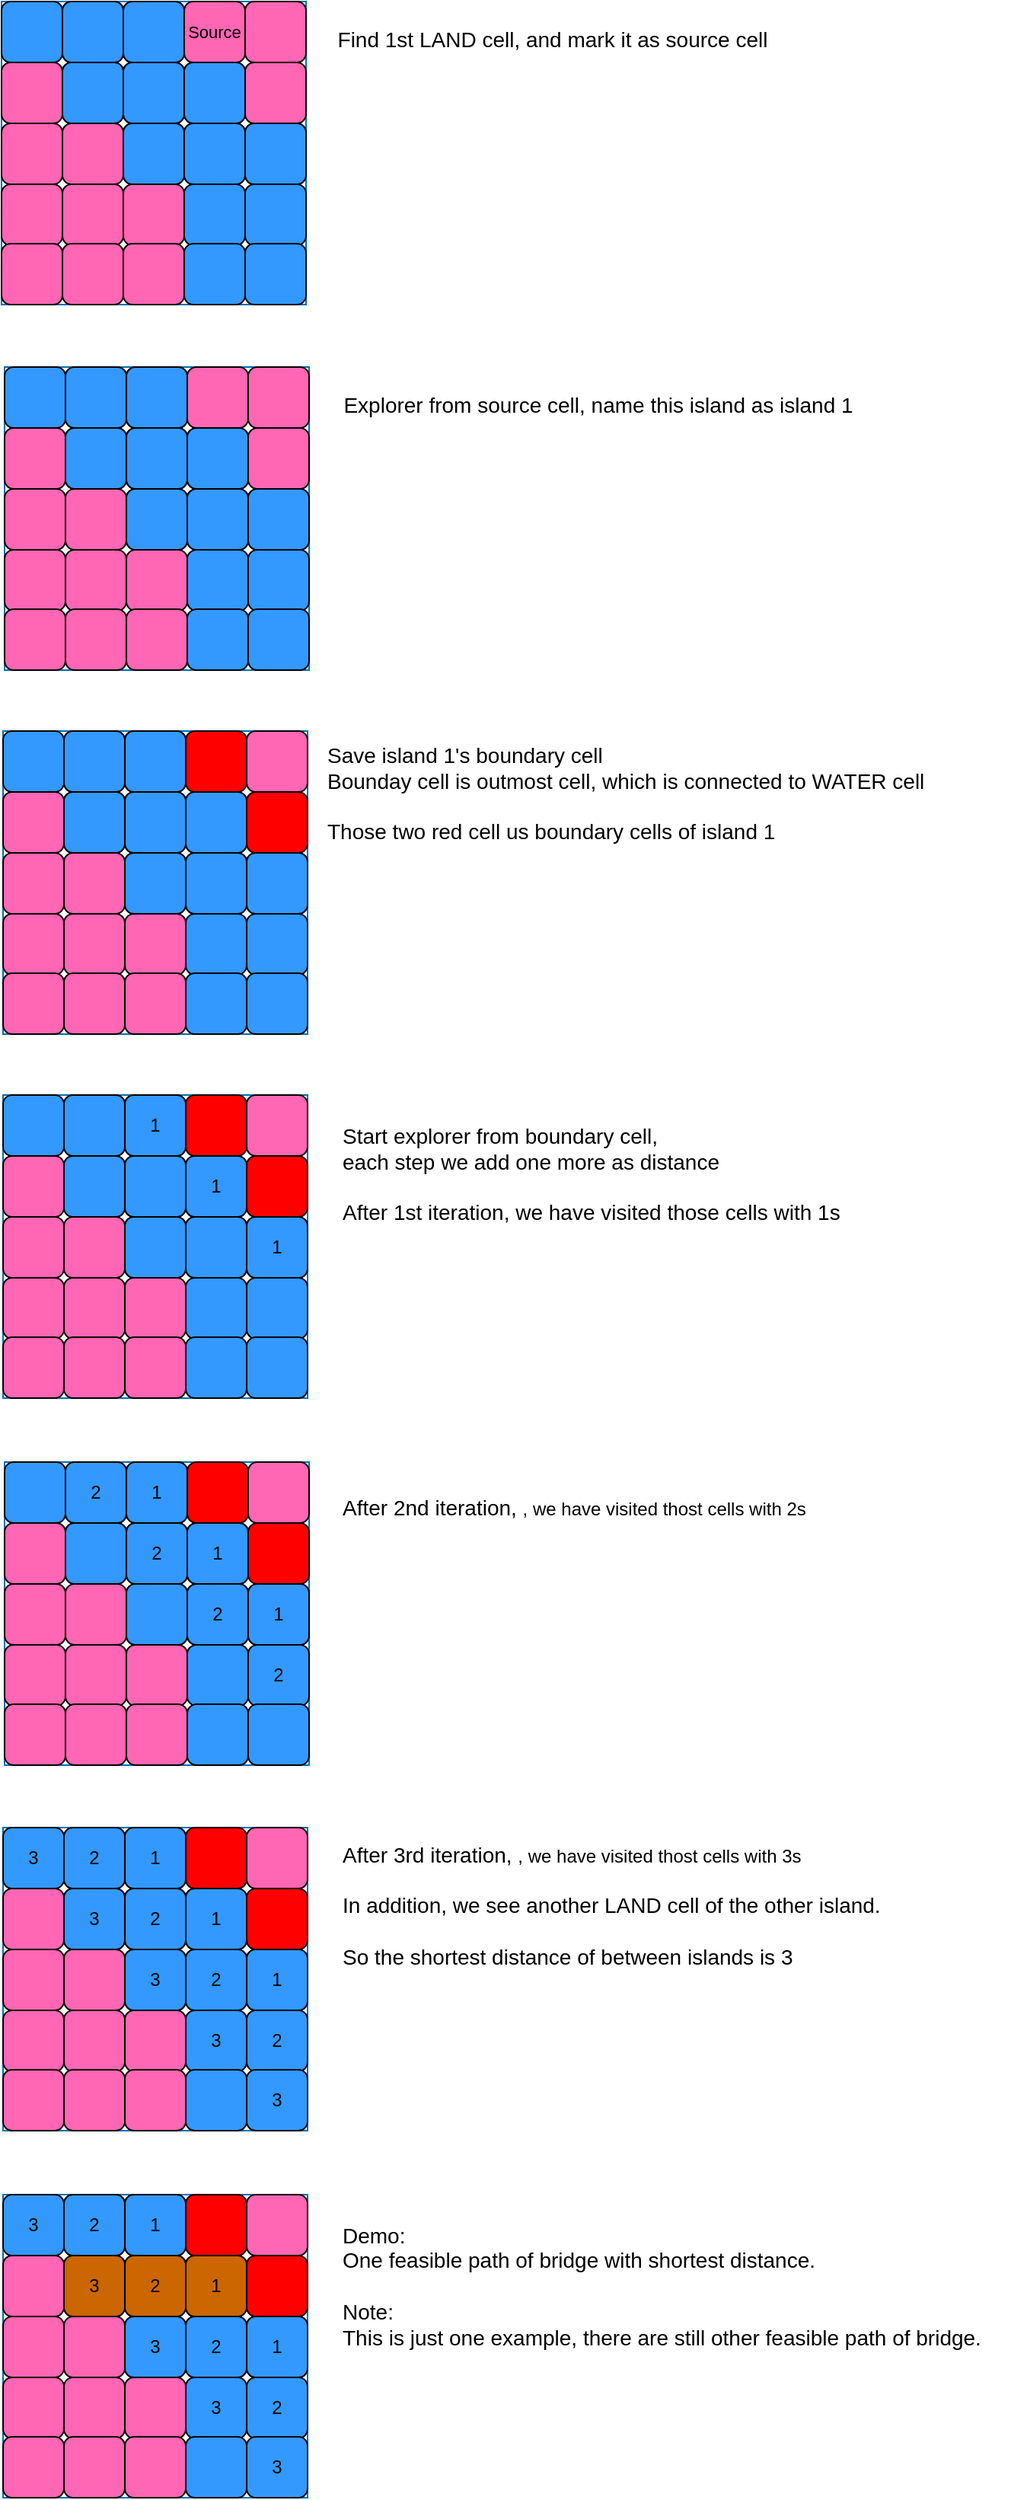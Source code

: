 <mxfile version="21.3.2" type="github">
  <diagram name="第 1 页" id="Wzm5gtQ0w-wNAZiW5i13">
    <mxGraphModel dx="794" dy="1678" grid="1" gridSize="10" guides="1" tooltips="1" connect="1" arrows="1" fold="1" page="1" pageScale="1" pageWidth="827" pageHeight="1169" background="#ffffff" math="0" shadow="0">
      <root>
        <mxCell id="0" />
        <mxCell id="1" parent="0" />
        <mxCell id="QvoT3emotdxr4RAFUpKX-26" value="" style="group;fillColor=none;fontColor=#ffffff;strokeColor=#006EAF;" vertex="1" connectable="0" parent="1">
          <mxGeometry x="240" y="120" width="200" height="199" as="geometry" />
        </mxCell>
        <mxCell id="QvoT3emotdxr4RAFUpKX-1" value="" style="rounded=1;whiteSpace=wrap;html=1;fillColor=#3399FF;" vertex="1" parent="QvoT3emotdxr4RAFUpKX-26">
          <mxGeometry x="120" y="120" width="40" height="40" as="geometry" />
        </mxCell>
        <mxCell id="QvoT3emotdxr4RAFUpKX-2" value="" style="rounded=1;whiteSpace=wrap;html=1;fillColor=#FF66B3;" vertex="1" parent="QvoT3emotdxr4RAFUpKX-26">
          <mxGeometry x="80" y="120" width="40" height="40" as="geometry" />
        </mxCell>
        <mxCell id="QvoT3emotdxr4RAFUpKX-3" value="" style="rounded=1;whiteSpace=wrap;html=1;fillColor=#FF66B3;" vertex="1" parent="QvoT3emotdxr4RAFUpKX-26">
          <mxGeometry x="40" y="120" width="40" height="40" as="geometry" />
        </mxCell>
        <mxCell id="QvoT3emotdxr4RAFUpKX-4" value="" style="rounded=1;whiteSpace=wrap;html=1;fillColor=#FF66B3;" vertex="1" parent="QvoT3emotdxr4RAFUpKX-26">
          <mxGeometry y="120" width="40" height="40" as="geometry" />
        </mxCell>
        <mxCell id="QvoT3emotdxr4RAFUpKX-5" value="" style="rounded=1;whiteSpace=wrap;html=1;fillColor=#FF66B3;" vertex="1" parent="QvoT3emotdxr4RAFUpKX-26">
          <mxGeometry y="80" width="40" height="40" as="geometry" />
        </mxCell>
        <mxCell id="QvoT3emotdxr4RAFUpKX-6" value="" style="rounded=1;whiteSpace=wrap;html=1;fillColor=#FF66B3;" vertex="1" parent="QvoT3emotdxr4RAFUpKX-26">
          <mxGeometry x="40" y="80" width="40" height="40" as="geometry" />
        </mxCell>
        <mxCell id="QvoT3emotdxr4RAFUpKX-7" value="" style="rounded=1;whiteSpace=wrap;html=1;" vertex="1" parent="QvoT3emotdxr4RAFUpKX-26">
          <mxGeometry x="80" y="80" width="40" height="40" as="geometry" />
        </mxCell>
        <mxCell id="QvoT3emotdxr4RAFUpKX-8" value="" style="rounded=1;whiteSpace=wrap;html=1;" vertex="1" parent="QvoT3emotdxr4RAFUpKX-26">
          <mxGeometry x="120" y="80" width="40" height="40" as="geometry" />
        </mxCell>
        <mxCell id="QvoT3emotdxr4RAFUpKX-9" value="" style="rounded=1;whiteSpace=wrap;html=1;" vertex="1" parent="QvoT3emotdxr4RAFUpKX-26">
          <mxGeometry x="120" y="40" width="40" height="40" as="geometry" />
        </mxCell>
        <mxCell id="QvoT3emotdxr4RAFUpKX-10" value="" style="rounded=1;whiteSpace=wrap;html=1;" vertex="1" parent="QvoT3emotdxr4RAFUpKX-26">
          <mxGeometry x="80" y="40" width="40" height="40" as="geometry" />
        </mxCell>
        <mxCell id="QvoT3emotdxr4RAFUpKX-11" value="" style="rounded=1;whiteSpace=wrap;html=1;" vertex="1" parent="QvoT3emotdxr4RAFUpKX-26">
          <mxGeometry x="40" y="40" width="40" height="40" as="geometry" />
        </mxCell>
        <mxCell id="QvoT3emotdxr4RAFUpKX-12" value="" style="rounded=1;whiteSpace=wrap;html=1;fillColor=#FF66B3;" vertex="1" parent="QvoT3emotdxr4RAFUpKX-26">
          <mxGeometry y="40" width="40" height="40" as="geometry" />
        </mxCell>
        <mxCell id="QvoT3emotdxr4RAFUpKX-13" value="" style="rounded=1;whiteSpace=wrap;html=1;fillColor=#FF66B3;" vertex="1" parent="QvoT3emotdxr4RAFUpKX-26">
          <mxGeometry x="120" width="40" height="40" as="geometry" />
        </mxCell>
        <mxCell id="QvoT3emotdxr4RAFUpKX-14" value="" style="rounded=1;whiteSpace=wrap;html=1;" vertex="1" parent="QvoT3emotdxr4RAFUpKX-26">
          <mxGeometry x="80" width="40" height="40" as="geometry" />
        </mxCell>
        <mxCell id="QvoT3emotdxr4RAFUpKX-15" value="" style="rounded=1;whiteSpace=wrap;html=1;" vertex="1" parent="QvoT3emotdxr4RAFUpKX-26">
          <mxGeometry x="40" width="40" height="40" as="geometry" />
        </mxCell>
        <mxCell id="QvoT3emotdxr4RAFUpKX-16" value="" style="rounded=1;whiteSpace=wrap;html=1;fillColor=#3399FF;" vertex="1" parent="QvoT3emotdxr4RAFUpKX-26">
          <mxGeometry width="40" height="40" as="geometry" />
        </mxCell>
        <mxCell id="QvoT3emotdxr4RAFUpKX-17" value="" style="rounded=1;whiteSpace=wrap;html=1;fillColor=#3399FF;" vertex="1" parent="QvoT3emotdxr4RAFUpKX-26">
          <mxGeometry x="160" y="120" width="40" height="40" as="geometry" />
        </mxCell>
        <mxCell id="QvoT3emotdxr4RAFUpKX-18" value="" style="rounded=1;whiteSpace=wrap;html=1;" vertex="1" parent="QvoT3emotdxr4RAFUpKX-26">
          <mxGeometry x="160" y="80" width="40" height="40" as="geometry" />
        </mxCell>
        <mxCell id="QvoT3emotdxr4RAFUpKX-19" value="" style="rounded=1;whiteSpace=wrap;html=1;fillColor=#FF66B3;" vertex="1" parent="QvoT3emotdxr4RAFUpKX-26">
          <mxGeometry x="160" y="40" width="40" height="40" as="geometry" />
        </mxCell>
        <mxCell id="QvoT3emotdxr4RAFUpKX-20" value="" style="rounded=1;whiteSpace=wrap;html=1;fillColor=#FF66B3;" vertex="1" parent="QvoT3emotdxr4RAFUpKX-26">
          <mxGeometry x="160" width="40" height="40" as="geometry" />
        </mxCell>
        <mxCell id="QvoT3emotdxr4RAFUpKX-21" value="" style="rounded=1;whiteSpace=wrap;html=1;fillColor=#3399FF;" vertex="1" parent="QvoT3emotdxr4RAFUpKX-26">
          <mxGeometry x="120" y="159" width="40" height="40" as="geometry" />
        </mxCell>
        <mxCell id="QvoT3emotdxr4RAFUpKX-22" value="" style="rounded=1;whiteSpace=wrap;html=1;fillColor=#FF66B3;" vertex="1" parent="QvoT3emotdxr4RAFUpKX-26">
          <mxGeometry x="80" y="159" width="40" height="40" as="geometry" />
        </mxCell>
        <mxCell id="QvoT3emotdxr4RAFUpKX-23" value="" style="rounded=1;whiteSpace=wrap;html=1;fillColor=#FF66B3;" vertex="1" parent="QvoT3emotdxr4RAFUpKX-26">
          <mxGeometry x="40" y="159" width="40" height="40" as="geometry" />
        </mxCell>
        <mxCell id="QvoT3emotdxr4RAFUpKX-24" value="" style="rounded=1;whiteSpace=wrap;html=1;fillColor=#FF66B3;" vertex="1" parent="QvoT3emotdxr4RAFUpKX-26">
          <mxGeometry y="159" width="40" height="40" as="geometry" />
        </mxCell>
        <mxCell id="QvoT3emotdxr4RAFUpKX-25" value="" style="rounded=1;whiteSpace=wrap;html=1;fillColor=#3399FF;" vertex="1" parent="QvoT3emotdxr4RAFUpKX-26">
          <mxGeometry x="160" y="159" width="40" height="40" as="geometry" />
        </mxCell>
        <mxCell id="QvoT3emotdxr4RAFUpKX-53" value="" style="rounded=1;whiteSpace=wrap;html=1;fillColor=#3399FF;" vertex="1" parent="QvoT3emotdxr4RAFUpKX-26">
          <mxGeometry x="40" width="40" height="40" as="geometry" />
        </mxCell>
        <mxCell id="QvoT3emotdxr4RAFUpKX-54" value="" style="rounded=1;whiteSpace=wrap;html=1;fillColor=#3399FF;" vertex="1" parent="QvoT3emotdxr4RAFUpKX-26">
          <mxGeometry x="80" width="40" height="40" as="geometry" />
        </mxCell>
        <mxCell id="QvoT3emotdxr4RAFUpKX-55" value="" style="rounded=1;whiteSpace=wrap;html=1;fillColor=#3399FF;" vertex="1" parent="QvoT3emotdxr4RAFUpKX-26">
          <mxGeometry x="40" y="40" width="40" height="40" as="geometry" />
        </mxCell>
        <mxCell id="QvoT3emotdxr4RAFUpKX-56" value="" style="rounded=1;whiteSpace=wrap;html=1;fillColor=#3399FF;" vertex="1" parent="QvoT3emotdxr4RAFUpKX-26">
          <mxGeometry x="80" y="40" width="40" height="40" as="geometry" />
        </mxCell>
        <mxCell id="QvoT3emotdxr4RAFUpKX-57" value="" style="rounded=1;whiteSpace=wrap;html=1;fillColor=#3399FF;" vertex="1" parent="QvoT3emotdxr4RAFUpKX-26">
          <mxGeometry x="120" y="40" width="40" height="40" as="geometry" />
        </mxCell>
        <mxCell id="QvoT3emotdxr4RAFUpKX-58" value="" style="rounded=1;whiteSpace=wrap;html=1;fillColor=#3399FF;" vertex="1" parent="QvoT3emotdxr4RAFUpKX-26">
          <mxGeometry x="80" y="80" width="40" height="40" as="geometry" />
        </mxCell>
        <mxCell id="QvoT3emotdxr4RAFUpKX-59" value="" style="rounded=1;whiteSpace=wrap;html=1;fillColor=#3399FF;" vertex="1" parent="QvoT3emotdxr4RAFUpKX-26">
          <mxGeometry x="120" y="80" width="40" height="40" as="geometry" />
        </mxCell>
        <mxCell id="QvoT3emotdxr4RAFUpKX-60" value="" style="rounded=1;whiteSpace=wrap;html=1;fillColor=#3399FF;" vertex="1" parent="QvoT3emotdxr4RAFUpKX-26">
          <mxGeometry x="160" y="80" width="40" height="40" as="geometry" />
        </mxCell>
        <mxCell id="QvoT3emotdxr4RAFUpKX-61" value="" style="group;fillColor=none;fontColor=#ffffff;strokeColor=#006EAF;" vertex="1" connectable="0" parent="1">
          <mxGeometry x="239" y="359" width="200" height="199" as="geometry" />
        </mxCell>
        <mxCell id="QvoT3emotdxr4RAFUpKX-62" value="" style="rounded=1;whiteSpace=wrap;html=1;fillColor=#3399FF;" vertex="1" parent="QvoT3emotdxr4RAFUpKX-61">
          <mxGeometry x="120" y="120" width="40" height="40" as="geometry" />
        </mxCell>
        <mxCell id="QvoT3emotdxr4RAFUpKX-63" value="" style="rounded=1;whiteSpace=wrap;html=1;fillColor=#FF66B3;" vertex="1" parent="QvoT3emotdxr4RAFUpKX-61">
          <mxGeometry x="80" y="120" width="40" height="40" as="geometry" />
        </mxCell>
        <mxCell id="QvoT3emotdxr4RAFUpKX-64" value="" style="rounded=1;whiteSpace=wrap;html=1;fillColor=#FF66B3;" vertex="1" parent="QvoT3emotdxr4RAFUpKX-61">
          <mxGeometry x="40" y="120" width="40" height="40" as="geometry" />
        </mxCell>
        <mxCell id="QvoT3emotdxr4RAFUpKX-65" value="" style="rounded=1;whiteSpace=wrap;html=1;fillColor=#FF66B3;" vertex="1" parent="QvoT3emotdxr4RAFUpKX-61">
          <mxGeometry y="120" width="40" height="40" as="geometry" />
        </mxCell>
        <mxCell id="QvoT3emotdxr4RAFUpKX-66" value="" style="rounded=1;whiteSpace=wrap;html=1;fillColor=#FF66B3;" vertex="1" parent="QvoT3emotdxr4RAFUpKX-61">
          <mxGeometry y="80" width="40" height="40" as="geometry" />
        </mxCell>
        <mxCell id="QvoT3emotdxr4RAFUpKX-67" value="" style="rounded=1;whiteSpace=wrap;html=1;fillColor=#FF66B3;" vertex="1" parent="QvoT3emotdxr4RAFUpKX-61">
          <mxGeometry x="40" y="80" width="40" height="40" as="geometry" />
        </mxCell>
        <mxCell id="QvoT3emotdxr4RAFUpKX-68" value="" style="rounded=1;whiteSpace=wrap;html=1;" vertex="1" parent="QvoT3emotdxr4RAFUpKX-61">
          <mxGeometry x="80" y="80" width="40" height="40" as="geometry" />
        </mxCell>
        <mxCell id="QvoT3emotdxr4RAFUpKX-69" value="" style="rounded=1;whiteSpace=wrap;html=1;" vertex="1" parent="QvoT3emotdxr4RAFUpKX-61">
          <mxGeometry x="120" y="80" width="40" height="40" as="geometry" />
        </mxCell>
        <mxCell id="QvoT3emotdxr4RAFUpKX-70" value="" style="rounded=1;whiteSpace=wrap;html=1;" vertex="1" parent="QvoT3emotdxr4RAFUpKX-61">
          <mxGeometry x="120" y="40" width="40" height="40" as="geometry" />
        </mxCell>
        <mxCell id="QvoT3emotdxr4RAFUpKX-71" value="" style="rounded=1;whiteSpace=wrap;html=1;" vertex="1" parent="QvoT3emotdxr4RAFUpKX-61">
          <mxGeometry x="80" y="40" width="40" height="40" as="geometry" />
        </mxCell>
        <mxCell id="QvoT3emotdxr4RAFUpKX-72" value="" style="rounded=1;whiteSpace=wrap;html=1;" vertex="1" parent="QvoT3emotdxr4RAFUpKX-61">
          <mxGeometry x="40" y="40" width="40" height="40" as="geometry" />
        </mxCell>
        <mxCell id="QvoT3emotdxr4RAFUpKX-73" value="" style="rounded=1;whiteSpace=wrap;html=1;fillColor=#FF66B3;" vertex="1" parent="QvoT3emotdxr4RAFUpKX-61">
          <mxGeometry y="40" width="40" height="40" as="geometry" />
        </mxCell>
        <mxCell id="QvoT3emotdxr4RAFUpKX-74" value="" style="rounded=1;whiteSpace=wrap;html=1;fillColor=#FF0000;" vertex="1" parent="QvoT3emotdxr4RAFUpKX-61">
          <mxGeometry x="120" width="40" height="40" as="geometry" />
        </mxCell>
        <mxCell id="QvoT3emotdxr4RAFUpKX-75" value="" style="rounded=1;whiteSpace=wrap;html=1;" vertex="1" parent="QvoT3emotdxr4RAFUpKX-61">
          <mxGeometry x="80" width="40" height="40" as="geometry" />
        </mxCell>
        <mxCell id="QvoT3emotdxr4RAFUpKX-76" value="" style="rounded=1;whiteSpace=wrap;html=1;" vertex="1" parent="QvoT3emotdxr4RAFUpKX-61">
          <mxGeometry x="40" width="40" height="40" as="geometry" />
        </mxCell>
        <mxCell id="QvoT3emotdxr4RAFUpKX-77" value="" style="rounded=1;whiteSpace=wrap;html=1;fillColor=#3399FF;" vertex="1" parent="QvoT3emotdxr4RAFUpKX-61">
          <mxGeometry width="40" height="40" as="geometry" />
        </mxCell>
        <mxCell id="QvoT3emotdxr4RAFUpKX-78" value="" style="rounded=1;whiteSpace=wrap;html=1;fillColor=#3399FF;" vertex="1" parent="QvoT3emotdxr4RAFUpKX-61">
          <mxGeometry x="160" y="120" width="40" height="40" as="geometry" />
        </mxCell>
        <mxCell id="QvoT3emotdxr4RAFUpKX-79" value="" style="rounded=1;whiteSpace=wrap;html=1;" vertex="1" parent="QvoT3emotdxr4RAFUpKX-61">
          <mxGeometry x="160" y="80" width="40" height="40" as="geometry" />
        </mxCell>
        <mxCell id="QvoT3emotdxr4RAFUpKX-80" value="" style="rounded=1;whiteSpace=wrap;html=1;fillColor=#FF0000;" vertex="1" parent="QvoT3emotdxr4RAFUpKX-61">
          <mxGeometry x="160" y="40" width="40" height="40" as="geometry" />
        </mxCell>
        <mxCell id="QvoT3emotdxr4RAFUpKX-81" value="" style="rounded=1;whiteSpace=wrap;html=1;fillColor=#FF66B3;" vertex="1" parent="QvoT3emotdxr4RAFUpKX-61">
          <mxGeometry x="160" width="40" height="40" as="geometry" />
        </mxCell>
        <mxCell id="QvoT3emotdxr4RAFUpKX-82" value="" style="rounded=1;whiteSpace=wrap;html=1;fillColor=#3399FF;" vertex="1" parent="QvoT3emotdxr4RAFUpKX-61">
          <mxGeometry x="120" y="159" width="40" height="40" as="geometry" />
        </mxCell>
        <mxCell id="QvoT3emotdxr4RAFUpKX-83" value="" style="rounded=1;whiteSpace=wrap;html=1;fillColor=#FF66B3;" vertex="1" parent="QvoT3emotdxr4RAFUpKX-61">
          <mxGeometry x="80" y="159" width="40" height="40" as="geometry" />
        </mxCell>
        <mxCell id="QvoT3emotdxr4RAFUpKX-84" value="" style="rounded=1;whiteSpace=wrap;html=1;fillColor=#FF66B3;" vertex="1" parent="QvoT3emotdxr4RAFUpKX-61">
          <mxGeometry x="40" y="159" width="40" height="40" as="geometry" />
        </mxCell>
        <mxCell id="QvoT3emotdxr4RAFUpKX-85" value="" style="rounded=1;whiteSpace=wrap;html=1;fillColor=#FF66B3;" vertex="1" parent="QvoT3emotdxr4RAFUpKX-61">
          <mxGeometry y="159" width="40" height="40" as="geometry" />
        </mxCell>
        <mxCell id="QvoT3emotdxr4RAFUpKX-86" value="" style="rounded=1;whiteSpace=wrap;html=1;fillColor=#3399FF;" vertex="1" parent="QvoT3emotdxr4RAFUpKX-61">
          <mxGeometry x="160" y="159" width="40" height="40" as="geometry" />
        </mxCell>
        <mxCell id="QvoT3emotdxr4RAFUpKX-87" value="" style="rounded=1;whiteSpace=wrap;html=1;fillColor=#3399FF;" vertex="1" parent="QvoT3emotdxr4RAFUpKX-61">
          <mxGeometry x="40" width="40" height="40" as="geometry" />
        </mxCell>
        <mxCell id="QvoT3emotdxr4RAFUpKX-88" value="" style="rounded=1;whiteSpace=wrap;html=1;fillColor=#3399FF;" vertex="1" parent="QvoT3emotdxr4RAFUpKX-61">
          <mxGeometry x="80" width="40" height="40" as="geometry" />
        </mxCell>
        <mxCell id="QvoT3emotdxr4RAFUpKX-89" value="" style="rounded=1;whiteSpace=wrap;html=1;fillColor=#3399FF;" vertex="1" parent="QvoT3emotdxr4RAFUpKX-61">
          <mxGeometry x="40" y="40" width="40" height="40" as="geometry" />
        </mxCell>
        <mxCell id="QvoT3emotdxr4RAFUpKX-90" value="" style="rounded=1;whiteSpace=wrap;html=1;fillColor=#3399FF;" vertex="1" parent="QvoT3emotdxr4RAFUpKX-61">
          <mxGeometry x="80" y="40" width="40" height="40" as="geometry" />
        </mxCell>
        <mxCell id="QvoT3emotdxr4RAFUpKX-91" value="" style="rounded=1;whiteSpace=wrap;html=1;fillColor=#3399FF;" vertex="1" parent="QvoT3emotdxr4RAFUpKX-61">
          <mxGeometry x="120" y="40" width="40" height="40" as="geometry" />
        </mxCell>
        <mxCell id="QvoT3emotdxr4RAFUpKX-92" value="" style="rounded=1;whiteSpace=wrap;html=1;fillColor=#3399FF;" vertex="1" parent="QvoT3emotdxr4RAFUpKX-61">
          <mxGeometry x="80" y="80" width="40" height="40" as="geometry" />
        </mxCell>
        <mxCell id="QvoT3emotdxr4RAFUpKX-93" value="" style="rounded=1;whiteSpace=wrap;html=1;fillColor=#3399FF;" vertex="1" parent="QvoT3emotdxr4RAFUpKX-61">
          <mxGeometry x="120" y="80" width="40" height="40" as="geometry" />
        </mxCell>
        <mxCell id="QvoT3emotdxr4RAFUpKX-94" value="" style="rounded=1;whiteSpace=wrap;html=1;fillColor=#3399FF;" vertex="1" parent="QvoT3emotdxr4RAFUpKX-61">
          <mxGeometry x="160" y="80" width="40" height="40" as="geometry" />
        </mxCell>
        <mxCell id="QvoT3emotdxr4RAFUpKX-95" value="" style="group;fillColor=none;fontColor=#ffffff;strokeColor=#006EAF;" vertex="1" connectable="0" parent="1">
          <mxGeometry x="239" y="598" width="200" height="199" as="geometry" />
        </mxCell>
        <mxCell id="QvoT3emotdxr4RAFUpKX-96" value="" style="rounded=1;whiteSpace=wrap;html=1;fillColor=#3399FF;" vertex="1" parent="QvoT3emotdxr4RAFUpKX-95">
          <mxGeometry x="120" y="120" width="40" height="40" as="geometry" />
        </mxCell>
        <mxCell id="QvoT3emotdxr4RAFUpKX-97" value="" style="rounded=1;whiteSpace=wrap;html=1;fillColor=#FF66B3;" vertex="1" parent="QvoT3emotdxr4RAFUpKX-95">
          <mxGeometry x="80" y="120" width="40" height="40" as="geometry" />
        </mxCell>
        <mxCell id="QvoT3emotdxr4RAFUpKX-98" value="" style="rounded=1;whiteSpace=wrap;html=1;fillColor=#FF66B3;" vertex="1" parent="QvoT3emotdxr4RAFUpKX-95">
          <mxGeometry x="40" y="120" width="40" height="40" as="geometry" />
        </mxCell>
        <mxCell id="QvoT3emotdxr4RAFUpKX-99" value="" style="rounded=1;whiteSpace=wrap;html=1;fillColor=#FF66B3;" vertex="1" parent="QvoT3emotdxr4RAFUpKX-95">
          <mxGeometry y="120" width="40" height="40" as="geometry" />
        </mxCell>
        <mxCell id="QvoT3emotdxr4RAFUpKX-100" value="" style="rounded=1;whiteSpace=wrap;html=1;fillColor=#FF66B3;" vertex="1" parent="QvoT3emotdxr4RAFUpKX-95">
          <mxGeometry y="80" width="40" height="40" as="geometry" />
        </mxCell>
        <mxCell id="QvoT3emotdxr4RAFUpKX-101" value="" style="rounded=1;whiteSpace=wrap;html=1;fillColor=#FF66B3;" vertex="1" parent="QvoT3emotdxr4RAFUpKX-95">
          <mxGeometry x="40" y="80" width="40" height="40" as="geometry" />
        </mxCell>
        <mxCell id="QvoT3emotdxr4RAFUpKX-102" value="" style="rounded=1;whiteSpace=wrap;html=1;" vertex="1" parent="QvoT3emotdxr4RAFUpKX-95">
          <mxGeometry x="80" y="80" width="40" height="40" as="geometry" />
        </mxCell>
        <mxCell id="QvoT3emotdxr4RAFUpKX-103" value="" style="rounded=1;whiteSpace=wrap;html=1;" vertex="1" parent="QvoT3emotdxr4RAFUpKX-95">
          <mxGeometry x="120" y="80" width="40" height="40" as="geometry" />
        </mxCell>
        <mxCell id="QvoT3emotdxr4RAFUpKX-104" value="" style="rounded=1;whiteSpace=wrap;html=1;" vertex="1" parent="QvoT3emotdxr4RAFUpKX-95">
          <mxGeometry x="120" y="40" width="40" height="40" as="geometry" />
        </mxCell>
        <mxCell id="QvoT3emotdxr4RAFUpKX-105" value="" style="rounded=1;whiteSpace=wrap;html=1;" vertex="1" parent="QvoT3emotdxr4RAFUpKX-95">
          <mxGeometry x="80" y="40" width="40" height="40" as="geometry" />
        </mxCell>
        <mxCell id="QvoT3emotdxr4RAFUpKX-106" value="" style="rounded=1;whiteSpace=wrap;html=1;" vertex="1" parent="QvoT3emotdxr4RAFUpKX-95">
          <mxGeometry x="40" y="40" width="40" height="40" as="geometry" />
        </mxCell>
        <mxCell id="QvoT3emotdxr4RAFUpKX-107" value="" style="rounded=1;whiteSpace=wrap;html=1;fillColor=#FF66B3;" vertex="1" parent="QvoT3emotdxr4RAFUpKX-95">
          <mxGeometry y="40" width="40" height="40" as="geometry" />
        </mxCell>
        <mxCell id="QvoT3emotdxr4RAFUpKX-108" value="" style="rounded=1;whiteSpace=wrap;html=1;fillColor=#FF0000;" vertex="1" parent="QvoT3emotdxr4RAFUpKX-95">
          <mxGeometry x="120" width="40" height="40" as="geometry" />
        </mxCell>
        <mxCell id="QvoT3emotdxr4RAFUpKX-109" value="" style="rounded=1;whiteSpace=wrap;html=1;" vertex="1" parent="QvoT3emotdxr4RAFUpKX-95">
          <mxGeometry x="80" width="40" height="40" as="geometry" />
        </mxCell>
        <mxCell id="QvoT3emotdxr4RAFUpKX-110" value="" style="rounded=1;whiteSpace=wrap;html=1;" vertex="1" parent="QvoT3emotdxr4RAFUpKX-95">
          <mxGeometry x="40" width="40" height="40" as="geometry" />
        </mxCell>
        <mxCell id="QvoT3emotdxr4RAFUpKX-111" value="" style="rounded=1;whiteSpace=wrap;html=1;fillColor=#3399FF;" vertex="1" parent="QvoT3emotdxr4RAFUpKX-95">
          <mxGeometry width="40" height="40" as="geometry" />
        </mxCell>
        <mxCell id="QvoT3emotdxr4RAFUpKX-112" value="" style="rounded=1;whiteSpace=wrap;html=1;fillColor=#3399FF;" vertex="1" parent="QvoT3emotdxr4RAFUpKX-95">
          <mxGeometry x="160" y="120" width="40" height="40" as="geometry" />
        </mxCell>
        <mxCell id="QvoT3emotdxr4RAFUpKX-113" value="" style="rounded=1;whiteSpace=wrap;html=1;" vertex="1" parent="QvoT3emotdxr4RAFUpKX-95">
          <mxGeometry x="160" y="80" width="40" height="40" as="geometry" />
        </mxCell>
        <mxCell id="QvoT3emotdxr4RAFUpKX-114" value="" style="rounded=1;whiteSpace=wrap;html=1;fillColor=#FF0000;" vertex="1" parent="QvoT3emotdxr4RAFUpKX-95">
          <mxGeometry x="160" y="40" width="40" height="40" as="geometry" />
        </mxCell>
        <mxCell id="QvoT3emotdxr4RAFUpKX-115" value="" style="rounded=1;whiteSpace=wrap;html=1;fillColor=#FF66B3;" vertex="1" parent="QvoT3emotdxr4RAFUpKX-95">
          <mxGeometry x="160" width="40" height="40" as="geometry" />
        </mxCell>
        <mxCell id="QvoT3emotdxr4RAFUpKX-116" value="" style="rounded=1;whiteSpace=wrap;html=1;fillColor=#3399FF;" vertex="1" parent="QvoT3emotdxr4RAFUpKX-95">
          <mxGeometry x="120" y="159" width="40" height="40" as="geometry" />
        </mxCell>
        <mxCell id="QvoT3emotdxr4RAFUpKX-117" value="" style="rounded=1;whiteSpace=wrap;html=1;fillColor=#FF66B3;" vertex="1" parent="QvoT3emotdxr4RAFUpKX-95">
          <mxGeometry x="80" y="159" width="40" height="40" as="geometry" />
        </mxCell>
        <mxCell id="QvoT3emotdxr4RAFUpKX-118" value="" style="rounded=1;whiteSpace=wrap;html=1;fillColor=#FF66B3;" vertex="1" parent="QvoT3emotdxr4RAFUpKX-95">
          <mxGeometry x="40" y="159" width="40" height="40" as="geometry" />
        </mxCell>
        <mxCell id="QvoT3emotdxr4RAFUpKX-119" value="" style="rounded=1;whiteSpace=wrap;html=1;fillColor=#FF66B3;" vertex="1" parent="QvoT3emotdxr4RAFUpKX-95">
          <mxGeometry y="159" width="40" height="40" as="geometry" />
        </mxCell>
        <mxCell id="QvoT3emotdxr4RAFUpKX-120" value="" style="rounded=1;whiteSpace=wrap;html=1;fillColor=#3399FF;" vertex="1" parent="QvoT3emotdxr4RAFUpKX-95">
          <mxGeometry x="160" y="159" width="40" height="40" as="geometry" />
        </mxCell>
        <mxCell id="QvoT3emotdxr4RAFUpKX-121" value="" style="rounded=1;whiteSpace=wrap;html=1;fillColor=#3399FF;" vertex="1" parent="QvoT3emotdxr4RAFUpKX-95">
          <mxGeometry x="40" width="40" height="40" as="geometry" />
        </mxCell>
        <mxCell id="QvoT3emotdxr4RAFUpKX-122" value="1" style="rounded=1;whiteSpace=wrap;html=1;fillColor=#3399FF;" vertex="1" parent="QvoT3emotdxr4RAFUpKX-95">
          <mxGeometry x="80" width="40" height="40" as="geometry" />
        </mxCell>
        <mxCell id="QvoT3emotdxr4RAFUpKX-123" value="" style="rounded=1;whiteSpace=wrap;html=1;fillColor=#3399FF;" vertex="1" parent="QvoT3emotdxr4RAFUpKX-95">
          <mxGeometry x="40" y="40" width="40" height="40" as="geometry" />
        </mxCell>
        <mxCell id="QvoT3emotdxr4RAFUpKX-124" value="" style="rounded=1;whiteSpace=wrap;html=1;fillColor=#3399FF;" vertex="1" parent="QvoT3emotdxr4RAFUpKX-95">
          <mxGeometry x="80" y="40" width="40" height="40" as="geometry" />
        </mxCell>
        <mxCell id="QvoT3emotdxr4RAFUpKX-125" value="1" style="rounded=1;whiteSpace=wrap;html=1;fillColor=#3399FF;" vertex="1" parent="QvoT3emotdxr4RAFUpKX-95">
          <mxGeometry x="120" y="40" width="40" height="40" as="geometry" />
        </mxCell>
        <mxCell id="QvoT3emotdxr4RAFUpKX-126" value="" style="rounded=1;whiteSpace=wrap;html=1;fillColor=#3399FF;" vertex="1" parent="QvoT3emotdxr4RAFUpKX-95">
          <mxGeometry x="80" y="80" width="40" height="40" as="geometry" />
        </mxCell>
        <mxCell id="QvoT3emotdxr4RAFUpKX-127" value="" style="rounded=1;whiteSpace=wrap;html=1;fillColor=#3399FF;" vertex="1" parent="QvoT3emotdxr4RAFUpKX-95">
          <mxGeometry x="120" y="80" width="40" height="40" as="geometry" />
        </mxCell>
        <mxCell id="QvoT3emotdxr4RAFUpKX-128" value="1" style="rounded=1;whiteSpace=wrap;html=1;fillColor=#3399FF;" vertex="1" parent="QvoT3emotdxr4RAFUpKX-95">
          <mxGeometry x="160" y="80" width="40" height="40" as="geometry" />
        </mxCell>
        <mxCell id="QvoT3emotdxr4RAFUpKX-129" value="" style="group;fillColor=none;fontColor=#ffffff;strokeColor=#006EAF;" vertex="1" connectable="0" parent="1">
          <mxGeometry x="240" y="839" width="200" height="199" as="geometry" />
        </mxCell>
        <mxCell id="QvoT3emotdxr4RAFUpKX-130" value="" style="rounded=1;whiteSpace=wrap;html=1;fillColor=#3399FF;" vertex="1" parent="QvoT3emotdxr4RAFUpKX-129">
          <mxGeometry x="120" y="120" width="40" height="40" as="geometry" />
        </mxCell>
        <mxCell id="QvoT3emotdxr4RAFUpKX-131" value="" style="rounded=1;whiteSpace=wrap;html=1;fillColor=#FF66B3;" vertex="1" parent="QvoT3emotdxr4RAFUpKX-129">
          <mxGeometry x="80" y="120" width="40" height="40" as="geometry" />
        </mxCell>
        <mxCell id="QvoT3emotdxr4RAFUpKX-132" value="" style="rounded=1;whiteSpace=wrap;html=1;fillColor=#FF66B3;" vertex="1" parent="QvoT3emotdxr4RAFUpKX-129">
          <mxGeometry x="40" y="120" width="40" height="40" as="geometry" />
        </mxCell>
        <mxCell id="QvoT3emotdxr4RAFUpKX-133" value="" style="rounded=1;whiteSpace=wrap;html=1;fillColor=#FF66B3;" vertex="1" parent="QvoT3emotdxr4RAFUpKX-129">
          <mxGeometry y="120" width="40" height="40" as="geometry" />
        </mxCell>
        <mxCell id="QvoT3emotdxr4RAFUpKX-134" value="" style="rounded=1;whiteSpace=wrap;html=1;fillColor=#FF66B3;" vertex="1" parent="QvoT3emotdxr4RAFUpKX-129">
          <mxGeometry y="80" width="40" height="40" as="geometry" />
        </mxCell>
        <mxCell id="QvoT3emotdxr4RAFUpKX-135" value="" style="rounded=1;whiteSpace=wrap;html=1;fillColor=#FF66B3;" vertex="1" parent="QvoT3emotdxr4RAFUpKX-129">
          <mxGeometry x="40" y="80" width="40" height="40" as="geometry" />
        </mxCell>
        <mxCell id="QvoT3emotdxr4RAFUpKX-136" value="" style="rounded=1;whiteSpace=wrap;html=1;" vertex="1" parent="QvoT3emotdxr4RAFUpKX-129">
          <mxGeometry x="80" y="80" width="40" height="40" as="geometry" />
        </mxCell>
        <mxCell id="QvoT3emotdxr4RAFUpKX-137" value="" style="rounded=1;whiteSpace=wrap;html=1;" vertex="1" parent="QvoT3emotdxr4RAFUpKX-129">
          <mxGeometry x="120" y="80" width="40" height="40" as="geometry" />
        </mxCell>
        <mxCell id="QvoT3emotdxr4RAFUpKX-138" value="" style="rounded=1;whiteSpace=wrap;html=1;" vertex="1" parent="QvoT3emotdxr4RAFUpKX-129">
          <mxGeometry x="120" y="40" width="40" height="40" as="geometry" />
        </mxCell>
        <mxCell id="QvoT3emotdxr4RAFUpKX-139" value="" style="rounded=1;whiteSpace=wrap;html=1;" vertex="1" parent="QvoT3emotdxr4RAFUpKX-129">
          <mxGeometry x="80" y="40" width="40" height="40" as="geometry" />
        </mxCell>
        <mxCell id="QvoT3emotdxr4RAFUpKX-140" value="" style="rounded=1;whiteSpace=wrap;html=1;" vertex="1" parent="QvoT3emotdxr4RAFUpKX-129">
          <mxGeometry x="40" y="40" width="40" height="40" as="geometry" />
        </mxCell>
        <mxCell id="QvoT3emotdxr4RAFUpKX-141" value="" style="rounded=1;whiteSpace=wrap;html=1;fillColor=#FF66B3;" vertex="1" parent="QvoT3emotdxr4RAFUpKX-129">
          <mxGeometry y="40" width="40" height="40" as="geometry" />
        </mxCell>
        <mxCell id="QvoT3emotdxr4RAFUpKX-142" value="" style="rounded=1;whiteSpace=wrap;html=1;fillColor=#FF0000;" vertex="1" parent="QvoT3emotdxr4RAFUpKX-129">
          <mxGeometry x="120" width="40" height="40" as="geometry" />
        </mxCell>
        <mxCell id="QvoT3emotdxr4RAFUpKX-143" value="" style="rounded=1;whiteSpace=wrap;html=1;" vertex="1" parent="QvoT3emotdxr4RAFUpKX-129">
          <mxGeometry x="80" width="40" height="40" as="geometry" />
        </mxCell>
        <mxCell id="QvoT3emotdxr4RAFUpKX-144" value="" style="rounded=1;whiteSpace=wrap;html=1;" vertex="1" parent="QvoT3emotdxr4RAFUpKX-129">
          <mxGeometry x="40" width="40" height="40" as="geometry" />
        </mxCell>
        <mxCell id="QvoT3emotdxr4RAFUpKX-145" value="" style="rounded=1;whiteSpace=wrap;html=1;fillColor=#3399FF;" vertex="1" parent="QvoT3emotdxr4RAFUpKX-129">
          <mxGeometry width="40" height="40" as="geometry" />
        </mxCell>
        <mxCell id="QvoT3emotdxr4RAFUpKX-146" value="2" style="rounded=1;whiteSpace=wrap;html=1;fillColor=#3399FF;" vertex="1" parent="QvoT3emotdxr4RAFUpKX-129">
          <mxGeometry x="160" y="120" width="40" height="40" as="geometry" />
        </mxCell>
        <mxCell id="QvoT3emotdxr4RAFUpKX-147" value="" style="rounded=1;whiteSpace=wrap;html=1;" vertex="1" parent="QvoT3emotdxr4RAFUpKX-129">
          <mxGeometry x="160" y="80" width="40" height="40" as="geometry" />
        </mxCell>
        <mxCell id="QvoT3emotdxr4RAFUpKX-148" value="" style="rounded=1;whiteSpace=wrap;html=1;fillColor=#FF0000;" vertex="1" parent="QvoT3emotdxr4RAFUpKX-129">
          <mxGeometry x="160" y="40" width="40" height="40" as="geometry" />
        </mxCell>
        <mxCell id="QvoT3emotdxr4RAFUpKX-149" value="" style="rounded=1;whiteSpace=wrap;html=1;fillColor=#FF66B3;" vertex="1" parent="QvoT3emotdxr4RAFUpKX-129">
          <mxGeometry x="160" width="40" height="40" as="geometry" />
        </mxCell>
        <mxCell id="QvoT3emotdxr4RAFUpKX-150" value="" style="rounded=1;whiteSpace=wrap;html=1;fillColor=#3399FF;" vertex="1" parent="QvoT3emotdxr4RAFUpKX-129">
          <mxGeometry x="120" y="159" width="40" height="40" as="geometry" />
        </mxCell>
        <mxCell id="QvoT3emotdxr4RAFUpKX-151" value="" style="rounded=1;whiteSpace=wrap;html=1;fillColor=#FF66B3;" vertex="1" parent="QvoT3emotdxr4RAFUpKX-129">
          <mxGeometry x="80" y="159" width="40" height="40" as="geometry" />
        </mxCell>
        <mxCell id="QvoT3emotdxr4RAFUpKX-152" value="" style="rounded=1;whiteSpace=wrap;html=1;fillColor=#FF66B3;" vertex="1" parent="QvoT3emotdxr4RAFUpKX-129">
          <mxGeometry x="40" y="159" width="40" height="40" as="geometry" />
        </mxCell>
        <mxCell id="QvoT3emotdxr4RAFUpKX-153" value="" style="rounded=1;whiteSpace=wrap;html=1;fillColor=#FF66B3;" vertex="1" parent="QvoT3emotdxr4RAFUpKX-129">
          <mxGeometry y="159" width="40" height="40" as="geometry" />
        </mxCell>
        <mxCell id="QvoT3emotdxr4RAFUpKX-154" value="" style="rounded=1;whiteSpace=wrap;html=1;fillColor=#3399FF;" vertex="1" parent="QvoT3emotdxr4RAFUpKX-129">
          <mxGeometry x="160" y="159" width="40" height="40" as="geometry" />
        </mxCell>
        <mxCell id="QvoT3emotdxr4RAFUpKX-155" value="2" style="rounded=1;whiteSpace=wrap;html=1;fillColor=#3399FF;" vertex="1" parent="QvoT3emotdxr4RAFUpKX-129">
          <mxGeometry x="40" width="40" height="40" as="geometry" />
        </mxCell>
        <mxCell id="QvoT3emotdxr4RAFUpKX-156" value="1" style="rounded=1;whiteSpace=wrap;html=1;fillColor=#3399FF;" vertex="1" parent="QvoT3emotdxr4RAFUpKX-129">
          <mxGeometry x="80" width="40" height="40" as="geometry" />
        </mxCell>
        <mxCell id="QvoT3emotdxr4RAFUpKX-157" value="" style="rounded=1;whiteSpace=wrap;html=1;fillColor=#3399FF;" vertex="1" parent="QvoT3emotdxr4RAFUpKX-129">
          <mxGeometry x="40" y="40" width="40" height="40" as="geometry" />
        </mxCell>
        <mxCell id="QvoT3emotdxr4RAFUpKX-158" value="2" style="rounded=1;whiteSpace=wrap;html=1;fillColor=#3399FF;" vertex="1" parent="QvoT3emotdxr4RAFUpKX-129">
          <mxGeometry x="80" y="40" width="40" height="40" as="geometry" />
        </mxCell>
        <mxCell id="QvoT3emotdxr4RAFUpKX-159" value="1" style="rounded=1;whiteSpace=wrap;html=1;fillColor=#3399FF;" vertex="1" parent="QvoT3emotdxr4RAFUpKX-129">
          <mxGeometry x="120" y="40" width="40" height="40" as="geometry" />
        </mxCell>
        <mxCell id="QvoT3emotdxr4RAFUpKX-160" value="" style="rounded=1;whiteSpace=wrap;html=1;fillColor=#3399FF;" vertex="1" parent="QvoT3emotdxr4RAFUpKX-129">
          <mxGeometry x="80" y="80" width="40" height="40" as="geometry" />
        </mxCell>
        <mxCell id="QvoT3emotdxr4RAFUpKX-161" value="2" style="rounded=1;whiteSpace=wrap;html=1;fillColor=#3399FF;" vertex="1" parent="QvoT3emotdxr4RAFUpKX-129">
          <mxGeometry x="120" y="80" width="40" height="40" as="geometry" />
        </mxCell>
        <mxCell id="QvoT3emotdxr4RAFUpKX-162" value="1" style="rounded=1;whiteSpace=wrap;html=1;fillColor=#3399FF;" vertex="1" parent="QvoT3emotdxr4RAFUpKX-129">
          <mxGeometry x="160" y="80" width="40" height="40" as="geometry" />
        </mxCell>
        <mxCell id="QvoT3emotdxr4RAFUpKX-163" value="" style="group;fillColor=none;fontColor=#ffffff;strokeColor=#006EAF;" vertex="1" connectable="0" parent="1">
          <mxGeometry x="239" y="1079" width="200" height="199" as="geometry" />
        </mxCell>
        <mxCell id="QvoT3emotdxr4RAFUpKX-164" value="3" style="rounded=1;whiteSpace=wrap;html=1;fillColor=#3399FF;" vertex="1" parent="QvoT3emotdxr4RAFUpKX-163">
          <mxGeometry x="120" y="120" width="40" height="40" as="geometry" />
        </mxCell>
        <mxCell id="QvoT3emotdxr4RAFUpKX-165" value="" style="rounded=1;whiteSpace=wrap;html=1;fillColor=#FF66B3;" vertex="1" parent="QvoT3emotdxr4RAFUpKX-163">
          <mxGeometry x="80" y="120" width="40" height="40" as="geometry" />
        </mxCell>
        <mxCell id="QvoT3emotdxr4RAFUpKX-166" value="" style="rounded=1;whiteSpace=wrap;html=1;fillColor=#FF66B3;" vertex="1" parent="QvoT3emotdxr4RAFUpKX-163">
          <mxGeometry x="40" y="120" width="40" height="40" as="geometry" />
        </mxCell>
        <mxCell id="QvoT3emotdxr4RAFUpKX-167" value="" style="rounded=1;whiteSpace=wrap;html=1;fillColor=#FF66B3;" vertex="1" parent="QvoT3emotdxr4RAFUpKX-163">
          <mxGeometry y="120" width="40" height="40" as="geometry" />
        </mxCell>
        <mxCell id="QvoT3emotdxr4RAFUpKX-168" value="" style="rounded=1;whiteSpace=wrap;html=1;fillColor=#FF66B3;" vertex="1" parent="QvoT3emotdxr4RAFUpKX-163">
          <mxGeometry y="80" width="40" height="40" as="geometry" />
        </mxCell>
        <mxCell id="QvoT3emotdxr4RAFUpKX-169" value="" style="rounded=1;whiteSpace=wrap;html=1;fillColor=#FF66B3;" vertex="1" parent="QvoT3emotdxr4RAFUpKX-163">
          <mxGeometry x="40" y="80" width="40" height="40" as="geometry" />
        </mxCell>
        <mxCell id="QvoT3emotdxr4RAFUpKX-170" value="" style="rounded=1;whiteSpace=wrap;html=1;" vertex="1" parent="QvoT3emotdxr4RAFUpKX-163">
          <mxGeometry x="80" y="80" width="40" height="40" as="geometry" />
        </mxCell>
        <mxCell id="QvoT3emotdxr4RAFUpKX-171" value="" style="rounded=1;whiteSpace=wrap;html=1;" vertex="1" parent="QvoT3emotdxr4RAFUpKX-163">
          <mxGeometry x="120" y="80" width="40" height="40" as="geometry" />
        </mxCell>
        <mxCell id="QvoT3emotdxr4RAFUpKX-172" value="" style="rounded=1;whiteSpace=wrap;html=1;" vertex="1" parent="QvoT3emotdxr4RAFUpKX-163">
          <mxGeometry x="120" y="40" width="40" height="40" as="geometry" />
        </mxCell>
        <mxCell id="QvoT3emotdxr4RAFUpKX-173" value="" style="rounded=1;whiteSpace=wrap;html=1;" vertex="1" parent="QvoT3emotdxr4RAFUpKX-163">
          <mxGeometry x="80" y="40" width="40" height="40" as="geometry" />
        </mxCell>
        <mxCell id="QvoT3emotdxr4RAFUpKX-174" value="" style="rounded=1;whiteSpace=wrap;html=1;" vertex="1" parent="QvoT3emotdxr4RAFUpKX-163">
          <mxGeometry x="40" y="40" width="40" height="40" as="geometry" />
        </mxCell>
        <mxCell id="QvoT3emotdxr4RAFUpKX-175" value="" style="rounded=1;whiteSpace=wrap;html=1;fillColor=#FF66B3;" vertex="1" parent="QvoT3emotdxr4RAFUpKX-163">
          <mxGeometry y="40" width="40" height="40" as="geometry" />
        </mxCell>
        <mxCell id="QvoT3emotdxr4RAFUpKX-176" value="" style="rounded=1;whiteSpace=wrap;html=1;fillColor=#FF0000;" vertex="1" parent="QvoT3emotdxr4RAFUpKX-163">
          <mxGeometry x="120" width="40" height="40" as="geometry" />
        </mxCell>
        <mxCell id="QvoT3emotdxr4RAFUpKX-177" value="" style="rounded=1;whiteSpace=wrap;html=1;" vertex="1" parent="QvoT3emotdxr4RAFUpKX-163">
          <mxGeometry x="80" width="40" height="40" as="geometry" />
        </mxCell>
        <mxCell id="QvoT3emotdxr4RAFUpKX-178" value="" style="rounded=1;whiteSpace=wrap;html=1;" vertex="1" parent="QvoT3emotdxr4RAFUpKX-163">
          <mxGeometry x="40" width="40" height="40" as="geometry" />
        </mxCell>
        <mxCell id="QvoT3emotdxr4RAFUpKX-179" value="3" style="rounded=1;whiteSpace=wrap;html=1;fillColor=#3399FF;" vertex="1" parent="QvoT3emotdxr4RAFUpKX-163">
          <mxGeometry width="40" height="40" as="geometry" />
        </mxCell>
        <mxCell id="QvoT3emotdxr4RAFUpKX-180" value="2" style="rounded=1;whiteSpace=wrap;html=1;fillColor=#3399FF;" vertex="1" parent="QvoT3emotdxr4RAFUpKX-163">
          <mxGeometry x="160" y="120" width="40" height="40" as="geometry" />
        </mxCell>
        <mxCell id="QvoT3emotdxr4RAFUpKX-181" value="" style="rounded=1;whiteSpace=wrap;html=1;" vertex="1" parent="QvoT3emotdxr4RAFUpKX-163">
          <mxGeometry x="160" y="80" width="40" height="40" as="geometry" />
        </mxCell>
        <mxCell id="QvoT3emotdxr4RAFUpKX-182" value="" style="rounded=1;whiteSpace=wrap;html=1;fillColor=#FF0000;" vertex="1" parent="QvoT3emotdxr4RAFUpKX-163">
          <mxGeometry x="160" y="40" width="40" height="40" as="geometry" />
        </mxCell>
        <mxCell id="QvoT3emotdxr4RAFUpKX-183" value="" style="rounded=1;whiteSpace=wrap;html=1;fillColor=#FF66B3;" vertex="1" parent="QvoT3emotdxr4RAFUpKX-163">
          <mxGeometry x="160" width="40" height="40" as="geometry" />
        </mxCell>
        <mxCell id="QvoT3emotdxr4RAFUpKX-184" value="" style="rounded=1;whiteSpace=wrap;html=1;fillColor=#3399FF;" vertex="1" parent="QvoT3emotdxr4RAFUpKX-163">
          <mxGeometry x="120" y="159" width="40" height="40" as="geometry" />
        </mxCell>
        <mxCell id="QvoT3emotdxr4RAFUpKX-185" value="" style="rounded=1;whiteSpace=wrap;html=1;fillColor=#FF66B3;" vertex="1" parent="QvoT3emotdxr4RAFUpKX-163">
          <mxGeometry x="80" y="159" width="40" height="40" as="geometry" />
        </mxCell>
        <mxCell id="QvoT3emotdxr4RAFUpKX-186" value="" style="rounded=1;whiteSpace=wrap;html=1;fillColor=#FF66B3;" vertex="1" parent="QvoT3emotdxr4RAFUpKX-163">
          <mxGeometry x="40" y="159" width="40" height="40" as="geometry" />
        </mxCell>
        <mxCell id="QvoT3emotdxr4RAFUpKX-187" value="" style="rounded=1;whiteSpace=wrap;html=1;fillColor=#FF66B3;" vertex="1" parent="QvoT3emotdxr4RAFUpKX-163">
          <mxGeometry y="159" width="40" height="40" as="geometry" />
        </mxCell>
        <mxCell id="QvoT3emotdxr4RAFUpKX-188" value="3" style="rounded=1;whiteSpace=wrap;html=1;fillColor=#3399FF;" vertex="1" parent="QvoT3emotdxr4RAFUpKX-163">
          <mxGeometry x="160" y="159" width="40" height="40" as="geometry" />
        </mxCell>
        <mxCell id="QvoT3emotdxr4RAFUpKX-189" value="2" style="rounded=1;whiteSpace=wrap;html=1;fillColor=#3399FF;" vertex="1" parent="QvoT3emotdxr4RAFUpKX-163">
          <mxGeometry x="40" width="40" height="40" as="geometry" />
        </mxCell>
        <mxCell id="QvoT3emotdxr4RAFUpKX-190" value="1" style="rounded=1;whiteSpace=wrap;html=1;fillColor=#3399FF;" vertex="1" parent="QvoT3emotdxr4RAFUpKX-163">
          <mxGeometry x="80" width="40" height="40" as="geometry" />
        </mxCell>
        <mxCell id="QvoT3emotdxr4RAFUpKX-191" value="3" style="rounded=1;whiteSpace=wrap;html=1;fillColor=#3399FF;" vertex="1" parent="QvoT3emotdxr4RAFUpKX-163">
          <mxGeometry x="40" y="40" width="40" height="40" as="geometry" />
        </mxCell>
        <mxCell id="QvoT3emotdxr4RAFUpKX-192" value="2" style="rounded=1;whiteSpace=wrap;html=1;fillColor=#3399FF;" vertex="1" parent="QvoT3emotdxr4RAFUpKX-163">
          <mxGeometry x="80" y="40" width="40" height="40" as="geometry" />
        </mxCell>
        <mxCell id="QvoT3emotdxr4RAFUpKX-193" value="1" style="rounded=1;whiteSpace=wrap;html=1;fillColor=#3399FF;" vertex="1" parent="QvoT3emotdxr4RAFUpKX-163">
          <mxGeometry x="120" y="40" width="40" height="40" as="geometry" />
        </mxCell>
        <mxCell id="QvoT3emotdxr4RAFUpKX-194" value="3" style="rounded=1;whiteSpace=wrap;html=1;fillColor=#3399FF;" vertex="1" parent="QvoT3emotdxr4RAFUpKX-163">
          <mxGeometry x="80" y="80" width="40" height="40" as="geometry" />
        </mxCell>
        <mxCell id="QvoT3emotdxr4RAFUpKX-195" value="2" style="rounded=1;whiteSpace=wrap;html=1;fillColor=#3399FF;" vertex="1" parent="QvoT3emotdxr4RAFUpKX-163">
          <mxGeometry x="120" y="80" width="40" height="40" as="geometry" />
        </mxCell>
        <mxCell id="QvoT3emotdxr4RAFUpKX-196" value="1" style="rounded=1;whiteSpace=wrap;html=1;fillColor=#3399FF;" vertex="1" parent="QvoT3emotdxr4RAFUpKX-163">
          <mxGeometry x="160" y="80" width="40" height="40" as="geometry" />
        </mxCell>
        <mxCell id="QvoT3emotdxr4RAFUpKX-197" value="" style="group;fillColor=none;fontColor=#ffffff;strokeColor=#006EAF;" vertex="1" connectable="0" parent="1">
          <mxGeometry x="238" y="-120" width="200" height="199" as="geometry" />
        </mxCell>
        <mxCell id="QvoT3emotdxr4RAFUpKX-198" value="" style="rounded=1;whiteSpace=wrap;html=1;fillColor=#3399FF;" vertex="1" parent="QvoT3emotdxr4RAFUpKX-197">
          <mxGeometry x="120" y="120" width="40" height="40" as="geometry" />
        </mxCell>
        <mxCell id="QvoT3emotdxr4RAFUpKX-199" value="" style="rounded=1;whiteSpace=wrap;html=1;fillColor=#FF66B3;" vertex="1" parent="QvoT3emotdxr4RAFUpKX-197">
          <mxGeometry x="80" y="120" width="40" height="40" as="geometry" />
        </mxCell>
        <mxCell id="QvoT3emotdxr4RAFUpKX-200" value="" style="rounded=1;whiteSpace=wrap;html=1;fillColor=#FF66B3;" vertex="1" parent="QvoT3emotdxr4RAFUpKX-197">
          <mxGeometry x="40" y="120" width="40" height="40" as="geometry" />
        </mxCell>
        <mxCell id="QvoT3emotdxr4RAFUpKX-201" value="" style="rounded=1;whiteSpace=wrap;html=1;fillColor=#FF66B3;" vertex="1" parent="QvoT3emotdxr4RAFUpKX-197">
          <mxGeometry y="120" width="40" height="40" as="geometry" />
        </mxCell>
        <mxCell id="QvoT3emotdxr4RAFUpKX-202" value="" style="rounded=1;whiteSpace=wrap;html=1;fillColor=#FF66B3;" vertex="1" parent="QvoT3emotdxr4RAFUpKX-197">
          <mxGeometry y="80" width="40" height="40" as="geometry" />
        </mxCell>
        <mxCell id="QvoT3emotdxr4RAFUpKX-203" value="" style="rounded=1;whiteSpace=wrap;html=1;fillColor=#FF66B3;" vertex="1" parent="QvoT3emotdxr4RAFUpKX-197">
          <mxGeometry x="40" y="80" width="40" height="40" as="geometry" />
        </mxCell>
        <mxCell id="QvoT3emotdxr4RAFUpKX-204" value="" style="rounded=1;whiteSpace=wrap;html=1;" vertex="1" parent="QvoT3emotdxr4RAFUpKX-197">
          <mxGeometry x="80" y="80" width="40" height="40" as="geometry" />
        </mxCell>
        <mxCell id="QvoT3emotdxr4RAFUpKX-205" value="" style="rounded=1;whiteSpace=wrap;html=1;" vertex="1" parent="QvoT3emotdxr4RAFUpKX-197">
          <mxGeometry x="120" y="80" width="40" height="40" as="geometry" />
        </mxCell>
        <mxCell id="QvoT3emotdxr4RAFUpKX-206" value="" style="rounded=1;whiteSpace=wrap;html=1;" vertex="1" parent="QvoT3emotdxr4RAFUpKX-197">
          <mxGeometry x="120" y="40" width="40" height="40" as="geometry" />
        </mxCell>
        <mxCell id="QvoT3emotdxr4RAFUpKX-207" value="" style="rounded=1;whiteSpace=wrap;html=1;" vertex="1" parent="QvoT3emotdxr4RAFUpKX-197">
          <mxGeometry x="80" y="40" width="40" height="40" as="geometry" />
        </mxCell>
        <mxCell id="QvoT3emotdxr4RAFUpKX-208" value="" style="rounded=1;whiteSpace=wrap;html=1;" vertex="1" parent="QvoT3emotdxr4RAFUpKX-197">
          <mxGeometry x="40" y="40" width="40" height="40" as="geometry" />
        </mxCell>
        <mxCell id="QvoT3emotdxr4RAFUpKX-209" value="" style="rounded=1;whiteSpace=wrap;html=1;fillColor=#FF66B3;" vertex="1" parent="QvoT3emotdxr4RAFUpKX-197">
          <mxGeometry y="40" width="40" height="40" as="geometry" />
        </mxCell>
        <mxCell id="QvoT3emotdxr4RAFUpKX-210" value="&lt;font style=&quot;font-size: 11px;&quot;&gt;Source&lt;/font&gt;" style="rounded=1;whiteSpace=wrap;html=1;fillColor=#FF66B3;" vertex="1" parent="QvoT3emotdxr4RAFUpKX-197">
          <mxGeometry x="120" width="40" height="40" as="geometry" />
        </mxCell>
        <mxCell id="QvoT3emotdxr4RAFUpKX-211" value="" style="rounded=1;whiteSpace=wrap;html=1;" vertex="1" parent="QvoT3emotdxr4RAFUpKX-197">
          <mxGeometry x="80" width="40" height="40" as="geometry" />
        </mxCell>
        <mxCell id="QvoT3emotdxr4RAFUpKX-212" value="" style="rounded=1;whiteSpace=wrap;html=1;" vertex="1" parent="QvoT3emotdxr4RAFUpKX-197">
          <mxGeometry x="40" width="40" height="40" as="geometry" />
        </mxCell>
        <mxCell id="QvoT3emotdxr4RAFUpKX-213" value="" style="rounded=1;whiteSpace=wrap;html=1;fillColor=#3399FF;" vertex="1" parent="QvoT3emotdxr4RAFUpKX-197">
          <mxGeometry width="40" height="40" as="geometry" />
        </mxCell>
        <mxCell id="QvoT3emotdxr4RAFUpKX-214" value="" style="rounded=1;whiteSpace=wrap;html=1;fillColor=#3399FF;" vertex="1" parent="QvoT3emotdxr4RAFUpKX-197">
          <mxGeometry x="160" y="120" width="40" height="40" as="geometry" />
        </mxCell>
        <mxCell id="QvoT3emotdxr4RAFUpKX-215" value="" style="rounded=1;whiteSpace=wrap;html=1;" vertex="1" parent="QvoT3emotdxr4RAFUpKX-197">
          <mxGeometry x="160" y="80" width="40" height="40" as="geometry" />
        </mxCell>
        <mxCell id="QvoT3emotdxr4RAFUpKX-216" value="" style="rounded=1;whiteSpace=wrap;html=1;fillColor=#FF66B3;" vertex="1" parent="QvoT3emotdxr4RAFUpKX-197">
          <mxGeometry x="160" y="40" width="40" height="40" as="geometry" />
        </mxCell>
        <mxCell id="QvoT3emotdxr4RAFUpKX-217" value="" style="rounded=1;whiteSpace=wrap;html=1;fillColor=#FF66B3;" vertex="1" parent="QvoT3emotdxr4RAFUpKX-197">
          <mxGeometry x="160" width="40" height="40" as="geometry" />
        </mxCell>
        <mxCell id="QvoT3emotdxr4RAFUpKX-218" value="" style="rounded=1;whiteSpace=wrap;html=1;fillColor=#3399FF;" vertex="1" parent="QvoT3emotdxr4RAFUpKX-197">
          <mxGeometry x="120" y="159" width="40" height="40" as="geometry" />
        </mxCell>
        <mxCell id="QvoT3emotdxr4RAFUpKX-219" value="" style="rounded=1;whiteSpace=wrap;html=1;fillColor=#FF66B3;" vertex="1" parent="QvoT3emotdxr4RAFUpKX-197">
          <mxGeometry x="80" y="159" width="40" height="40" as="geometry" />
        </mxCell>
        <mxCell id="QvoT3emotdxr4RAFUpKX-220" value="" style="rounded=1;whiteSpace=wrap;html=1;fillColor=#FF66B3;" vertex="1" parent="QvoT3emotdxr4RAFUpKX-197">
          <mxGeometry x="40" y="159" width="40" height="40" as="geometry" />
        </mxCell>
        <mxCell id="QvoT3emotdxr4RAFUpKX-221" value="" style="rounded=1;whiteSpace=wrap;html=1;fillColor=#FF66B3;" vertex="1" parent="QvoT3emotdxr4RAFUpKX-197">
          <mxGeometry y="159" width="40" height="40" as="geometry" />
        </mxCell>
        <mxCell id="QvoT3emotdxr4RAFUpKX-222" value="" style="rounded=1;whiteSpace=wrap;html=1;fillColor=#3399FF;" vertex="1" parent="QvoT3emotdxr4RAFUpKX-197">
          <mxGeometry x="160" y="159" width="40" height="40" as="geometry" />
        </mxCell>
        <mxCell id="QvoT3emotdxr4RAFUpKX-223" value="" style="rounded=1;whiteSpace=wrap;html=1;fillColor=#3399FF;" vertex="1" parent="QvoT3emotdxr4RAFUpKX-197">
          <mxGeometry x="40" width="40" height="40" as="geometry" />
        </mxCell>
        <mxCell id="QvoT3emotdxr4RAFUpKX-224" value="" style="rounded=1;whiteSpace=wrap;html=1;fillColor=#3399FF;" vertex="1" parent="QvoT3emotdxr4RAFUpKX-197">
          <mxGeometry x="80" width="40" height="40" as="geometry" />
        </mxCell>
        <mxCell id="QvoT3emotdxr4RAFUpKX-225" value="" style="rounded=1;whiteSpace=wrap;html=1;fillColor=#3399FF;" vertex="1" parent="QvoT3emotdxr4RAFUpKX-197">
          <mxGeometry x="40" y="40" width="40" height="40" as="geometry" />
        </mxCell>
        <mxCell id="QvoT3emotdxr4RAFUpKX-226" value="" style="rounded=1;whiteSpace=wrap;html=1;fillColor=#3399FF;" vertex="1" parent="QvoT3emotdxr4RAFUpKX-197">
          <mxGeometry x="80" y="40" width="40" height="40" as="geometry" />
        </mxCell>
        <mxCell id="QvoT3emotdxr4RAFUpKX-227" value="" style="rounded=1;whiteSpace=wrap;html=1;fillColor=#3399FF;" vertex="1" parent="QvoT3emotdxr4RAFUpKX-197">
          <mxGeometry x="120" y="40" width="40" height="40" as="geometry" />
        </mxCell>
        <mxCell id="QvoT3emotdxr4RAFUpKX-228" value="" style="rounded=1;whiteSpace=wrap;html=1;fillColor=#3399FF;" vertex="1" parent="QvoT3emotdxr4RAFUpKX-197">
          <mxGeometry x="80" y="80" width="40" height="40" as="geometry" />
        </mxCell>
        <mxCell id="QvoT3emotdxr4RAFUpKX-229" value="" style="rounded=1;whiteSpace=wrap;html=1;fillColor=#3399FF;" vertex="1" parent="QvoT3emotdxr4RAFUpKX-197">
          <mxGeometry x="120" y="80" width="40" height="40" as="geometry" />
        </mxCell>
        <mxCell id="QvoT3emotdxr4RAFUpKX-230" value="" style="rounded=1;whiteSpace=wrap;html=1;fillColor=#3399FF;" vertex="1" parent="QvoT3emotdxr4RAFUpKX-197">
          <mxGeometry x="160" y="80" width="40" height="40" as="geometry" />
        </mxCell>
        <mxCell id="QvoT3emotdxr4RAFUpKX-231" value="&lt;font style=&quot;font-size: 14px;&quot; color=&quot;#000000&quot;&gt;Find 1st LAND cell, and mark it as source cell&lt;/font&gt;" style="text;html=1;strokeColor=none;fillColor=none;align=center;verticalAlign=middle;whiteSpace=wrap;rounded=0;" vertex="1" parent="1">
          <mxGeometry x="450" y="-110" width="300" height="30" as="geometry" />
        </mxCell>
        <mxCell id="QvoT3emotdxr4RAFUpKX-232" value="&lt;font style=&quot;font-size: 14px;&quot; color=&quot;#000000&quot;&gt;Explorer from source cell, name this island as island 1&lt;/font&gt;" style="text;html=1;strokeColor=none;fillColor=none;align=center;verticalAlign=middle;whiteSpace=wrap;rounded=0;" vertex="1" parent="1">
          <mxGeometry x="450" y="130" width="360" height="30" as="geometry" />
        </mxCell>
        <mxCell id="QvoT3emotdxr4RAFUpKX-233" value="&lt;font style=&quot;font-size: 14px;&quot; color=&quot;#000000&quot;&gt;Save island 1&#39;s boundary cell&lt;br&gt;Bounday cell is outmost cell, which is connected to WATER cell&lt;br&gt;&lt;br&gt;Those two red cell us boundary cells of island 1&lt;br&gt;&lt;/font&gt;" style="text;html=1;strokeColor=none;fillColor=none;align=left;verticalAlign=middle;whiteSpace=wrap;rounded=0;" vertex="1" parent="1">
          <mxGeometry x="450" y="370" width="420" height="60" as="geometry" />
        </mxCell>
        <mxCell id="QvoT3emotdxr4RAFUpKX-234" value="&lt;font style=&quot;font-size: 14px;&quot; color=&quot;#000000&quot;&gt;After 2nd iteration,&amp;nbsp;&lt;/font&gt;&lt;font color=&quot;#000000&quot;&gt;, we have visited thost cells with 2s&lt;/font&gt;&lt;font style=&quot;font-size: 14px;&quot; color=&quot;#000000&quot;&gt;&lt;br&gt;&lt;/font&gt;" style="text;html=1;strokeColor=none;fillColor=none;align=left;verticalAlign=middle;whiteSpace=wrap;rounded=0;" vertex="1" parent="1">
          <mxGeometry x="460" y="839" width="420" height="60" as="geometry" />
        </mxCell>
        <mxCell id="QvoT3emotdxr4RAFUpKX-235" value="&lt;font style=&quot;font-size: 14px;&quot; color=&quot;#000000&quot;&gt;Start explorer from boundary cell, &lt;br&gt;each step we add one more as distance&lt;br&gt;&lt;br&gt;After 1st iteration, we have visited those cells with 1s&lt;br&gt;&lt;/font&gt;" style="text;html=1;strokeColor=none;fillColor=none;align=left;verticalAlign=middle;whiteSpace=wrap;rounded=0;" vertex="1" parent="1">
          <mxGeometry x="460" y="620" width="420" height="60" as="geometry" />
        </mxCell>
        <mxCell id="QvoT3emotdxr4RAFUpKX-236" value="&lt;font style=&quot;font-size: 14px;&quot; color=&quot;#000000&quot;&gt;After 3rd iteration,&amp;nbsp;&lt;/font&gt;&lt;font color=&quot;#000000&quot;&gt;, we have visited thost cells with 3s&lt;br&gt;&lt;/font&gt;&lt;font style=&quot;font-size: 14px;&quot; color=&quot;#000000&quot;&gt;&lt;br&gt;In addition, we see another LAND cell of the other island.&lt;br&gt;&lt;br&gt;So the shortest distance of between islands is 3&lt;br&gt;&lt;/font&gt;" style="text;html=1;strokeColor=none;fillColor=none;align=left;verticalAlign=middle;whiteSpace=wrap;rounded=0;" vertex="1" parent="1">
          <mxGeometry x="460" y="1090" width="420" height="80" as="geometry" />
        </mxCell>
        <mxCell id="QvoT3emotdxr4RAFUpKX-237" value="" style="group;fillColor=none;fontColor=#ffffff;strokeColor=#006EAF;" vertex="1" connectable="0" parent="1">
          <mxGeometry x="239" y="1320" width="200" height="199" as="geometry" />
        </mxCell>
        <mxCell id="QvoT3emotdxr4RAFUpKX-238" value="3" style="rounded=1;whiteSpace=wrap;html=1;fillColor=#3399FF;" vertex="1" parent="QvoT3emotdxr4RAFUpKX-237">
          <mxGeometry x="120" y="120" width="40" height="40" as="geometry" />
        </mxCell>
        <mxCell id="QvoT3emotdxr4RAFUpKX-239" value="" style="rounded=1;whiteSpace=wrap;html=1;fillColor=#FF66B3;" vertex="1" parent="QvoT3emotdxr4RAFUpKX-237">
          <mxGeometry x="80" y="120" width="40" height="40" as="geometry" />
        </mxCell>
        <mxCell id="QvoT3emotdxr4RAFUpKX-240" value="" style="rounded=1;whiteSpace=wrap;html=1;fillColor=#FF66B3;" vertex="1" parent="QvoT3emotdxr4RAFUpKX-237">
          <mxGeometry x="40" y="120" width="40" height="40" as="geometry" />
        </mxCell>
        <mxCell id="QvoT3emotdxr4RAFUpKX-241" value="" style="rounded=1;whiteSpace=wrap;html=1;fillColor=#FF66B3;" vertex="1" parent="QvoT3emotdxr4RAFUpKX-237">
          <mxGeometry y="120" width="40" height="40" as="geometry" />
        </mxCell>
        <mxCell id="QvoT3emotdxr4RAFUpKX-242" value="" style="rounded=1;whiteSpace=wrap;html=1;fillColor=#FF66B3;" vertex="1" parent="QvoT3emotdxr4RAFUpKX-237">
          <mxGeometry y="80" width="40" height="40" as="geometry" />
        </mxCell>
        <mxCell id="QvoT3emotdxr4RAFUpKX-243" value="" style="rounded=1;whiteSpace=wrap;html=1;fillColor=#FF66B3;" vertex="1" parent="QvoT3emotdxr4RAFUpKX-237">
          <mxGeometry x="40" y="80" width="40" height="40" as="geometry" />
        </mxCell>
        <mxCell id="QvoT3emotdxr4RAFUpKX-244" value="" style="rounded=1;whiteSpace=wrap;html=1;" vertex="1" parent="QvoT3emotdxr4RAFUpKX-237">
          <mxGeometry x="80" y="80" width="40" height="40" as="geometry" />
        </mxCell>
        <mxCell id="QvoT3emotdxr4RAFUpKX-245" value="" style="rounded=1;whiteSpace=wrap;html=1;" vertex="1" parent="QvoT3emotdxr4RAFUpKX-237">
          <mxGeometry x="120" y="80" width="40" height="40" as="geometry" />
        </mxCell>
        <mxCell id="QvoT3emotdxr4RAFUpKX-246" value="" style="rounded=1;whiteSpace=wrap;html=1;" vertex="1" parent="QvoT3emotdxr4RAFUpKX-237">
          <mxGeometry x="120" y="40" width="40" height="40" as="geometry" />
        </mxCell>
        <mxCell id="QvoT3emotdxr4RAFUpKX-247" value="" style="rounded=1;whiteSpace=wrap;html=1;" vertex="1" parent="QvoT3emotdxr4RAFUpKX-237">
          <mxGeometry x="80" y="40" width="40" height="40" as="geometry" />
        </mxCell>
        <mxCell id="QvoT3emotdxr4RAFUpKX-248" value="" style="rounded=1;whiteSpace=wrap;html=1;" vertex="1" parent="QvoT3emotdxr4RAFUpKX-237">
          <mxGeometry x="40" y="40" width="40" height="40" as="geometry" />
        </mxCell>
        <mxCell id="QvoT3emotdxr4RAFUpKX-249" value="" style="rounded=1;whiteSpace=wrap;html=1;fillColor=#FF66B3;" vertex="1" parent="QvoT3emotdxr4RAFUpKX-237">
          <mxGeometry y="40" width="40" height="40" as="geometry" />
        </mxCell>
        <mxCell id="QvoT3emotdxr4RAFUpKX-250" value="" style="rounded=1;whiteSpace=wrap;html=1;fillColor=#FF0000;" vertex="1" parent="QvoT3emotdxr4RAFUpKX-237">
          <mxGeometry x="120" width="40" height="40" as="geometry" />
        </mxCell>
        <mxCell id="QvoT3emotdxr4RAFUpKX-251" value="" style="rounded=1;whiteSpace=wrap;html=1;" vertex="1" parent="QvoT3emotdxr4RAFUpKX-237">
          <mxGeometry x="80" width="40" height="40" as="geometry" />
        </mxCell>
        <mxCell id="QvoT3emotdxr4RAFUpKX-252" value="" style="rounded=1;whiteSpace=wrap;html=1;" vertex="1" parent="QvoT3emotdxr4RAFUpKX-237">
          <mxGeometry x="40" width="40" height="40" as="geometry" />
        </mxCell>
        <mxCell id="QvoT3emotdxr4RAFUpKX-253" value="3" style="rounded=1;whiteSpace=wrap;html=1;fillColor=#3399FF;" vertex="1" parent="QvoT3emotdxr4RAFUpKX-237">
          <mxGeometry width="40" height="40" as="geometry" />
        </mxCell>
        <mxCell id="QvoT3emotdxr4RAFUpKX-254" value="2" style="rounded=1;whiteSpace=wrap;html=1;fillColor=#3399FF;" vertex="1" parent="QvoT3emotdxr4RAFUpKX-237">
          <mxGeometry x="160" y="120" width="40" height="40" as="geometry" />
        </mxCell>
        <mxCell id="QvoT3emotdxr4RAFUpKX-255" value="" style="rounded=1;whiteSpace=wrap;html=1;" vertex="1" parent="QvoT3emotdxr4RAFUpKX-237">
          <mxGeometry x="160" y="80" width="40" height="40" as="geometry" />
        </mxCell>
        <mxCell id="QvoT3emotdxr4RAFUpKX-256" value="" style="rounded=1;whiteSpace=wrap;html=1;fillColor=#FF0000;" vertex="1" parent="QvoT3emotdxr4RAFUpKX-237">
          <mxGeometry x="160" y="40" width="40" height="40" as="geometry" />
        </mxCell>
        <mxCell id="QvoT3emotdxr4RAFUpKX-257" value="" style="rounded=1;whiteSpace=wrap;html=1;fillColor=#FF66B3;" vertex="1" parent="QvoT3emotdxr4RAFUpKX-237">
          <mxGeometry x="160" width="40" height="40" as="geometry" />
        </mxCell>
        <mxCell id="QvoT3emotdxr4RAFUpKX-258" value="" style="rounded=1;whiteSpace=wrap;html=1;fillColor=#3399FF;" vertex="1" parent="QvoT3emotdxr4RAFUpKX-237">
          <mxGeometry x="120" y="159" width="40" height="40" as="geometry" />
        </mxCell>
        <mxCell id="QvoT3emotdxr4RAFUpKX-259" value="" style="rounded=1;whiteSpace=wrap;html=1;fillColor=#FF66B3;" vertex="1" parent="QvoT3emotdxr4RAFUpKX-237">
          <mxGeometry x="80" y="159" width="40" height="40" as="geometry" />
        </mxCell>
        <mxCell id="QvoT3emotdxr4RAFUpKX-260" value="" style="rounded=1;whiteSpace=wrap;html=1;fillColor=#FF66B3;" vertex="1" parent="QvoT3emotdxr4RAFUpKX-237">
          <mxGeometry x="40" y="159" width="40" height="40" as="geometry" />
        </mxCell>
        <mxCell id="QvoT3emotdxr4RAFUpKX-261" value="" style="rounded=1;whiteSpace=wrap;html=1;fillColor=#FF66B3;" vertex="1" parent="QvoT3emotdxr4RAFUpKX-237">
          <mxGeometry y="159" width="40" height="40" as="geometry" />
        </mxCell>
        <mxCell id="QvoT3emotdxr4RAFUpKX-262" value="3" style="rounded=1;whiteSpace=wrap;html=1;fillColor=#3399FF;" vertex="1" parent="QvoT3emotdxr4RAFUpKX-237">
          <mxGeometry x="160" y="159" width="40" height="40" as="geometry" />
        </mxCell>
        <mxCell id="QvoT3emotdxr4RAFUpKX-263" value="2" style="rounded=1;whiteSpace=wrap;html=1;fillColor=#3399FF;" vertex="1" parent="QvoT3emotdxr4RAFUpKX-237">
          <mxGeometry x="40" width="40" height="40" as="geometry" />
        </mxCell>
        <mxCell id="QvoT3emotdxr4RAFUpKX-264" value="1" style="rounded=1;whiteSpace=wrap;html=1;fillColor=#3399FF;" vertex="1" parent="QvoT3emotdxr4RAFUpKX-237">
          <mxGeometry x="80" width="40" height="40" as="geometry" />
        </mxCell>
        <mxCell id="QvoT3emotdxr4RAFUpKX-265" value="3" style="rounded=1;whiteSpace=wrap;html=1;fillColor=#CC6600;" vertex="1" parent="QvoT3emotdxr4RAFUpKX-237">
          <mxGeometry x="40" y="40" width="40" height="40" as="geometry" />
        </mxCell>
        <mxCell id="QvoT3emotdxr4RAFUpKX-266" value="2" style="rounded=1;whiteSpace=wrap;html=1;fillColor=#CC6600;" vertex="1" parent="QvoT3emotdxr4RAFUpKX-237">
          <mxGeometry x="80" y="40" width="40" height="40" as="geometry" />
        </mxCell>
        <mxCell id="QvoT3emotdxr4RAFUpKX-267" value="1" style="rounded=1;whiteSpace=wrap;html=1;fillColor=#CC6600;" vertex="1" parent="QvoT3emotdxr4RAFUpKX-237">
          <mxGeometry x="120" y="40" width="40" height="40" as="geometry" />
        </mxCell>
        <mxCell id="QvoT3emotdxr4RAFUpKX-268" value="3" style="rounded=1;whiteSpace=wrap;html=1;fillColor=#3399FF;" vertex="1" parent="QvoT3emotdxr4RAFUpKX-237">
          <mxGeometry x="80" y="80" width="40" height="40" as="geometry" />
        </mxCell>
        <mxCell id="QvoT3emotdxr4RAFUpKX-269" value="2" style="rounded=1;whiteSpace=wrap;html=1;fillColor=#3399FF;" vertex="1" parent="QvoT3emotdxr4RAFUpKX-237">
          <mxGeometry x="120" y="80" width="40" height="40" as="geometry" />
        </mxCell>
        <mxCell id="QvoT3emotdxr4RAFUpKX-270" value="1" style="rounded=1;whiteSpace=wrap;html=1;fillColor=#3399FF;" vertex="1" parent="QvoT3emotdxr4RAFUpKX-237">
          <mxGeometry x="160" y="80" width="40" height="40" as="geometry" />
        </mxCell>
        <mxCell id="QvoT3emotdxr4RAFUpKX-271" value="&lt;font style=&quot;font-size: 14px;&quot; color=&quot;#000000&quot;&gt;Demo: &lt;br&gt;One feasible path of bridge with shortest distance.&lt;br&gt;&lt;br&gt;Note:&lt;br&gt;This is just one example, there are still other feasible path of bridge.&lt;br&gt;&lt;/font&gt;" style="text;html=1;strokeColor=none;fillColor=none;align=left;verticalAlign=middle;whiteSpace=wrap;rounded=0;" vertex="1" parent="1">
          <mxGeometry x="460" y="1340" width="440" height="80" as="geometry" />
        </mxCell>
      </root>
    </mxGraphModel>
  </diagram>
</mxfile>
